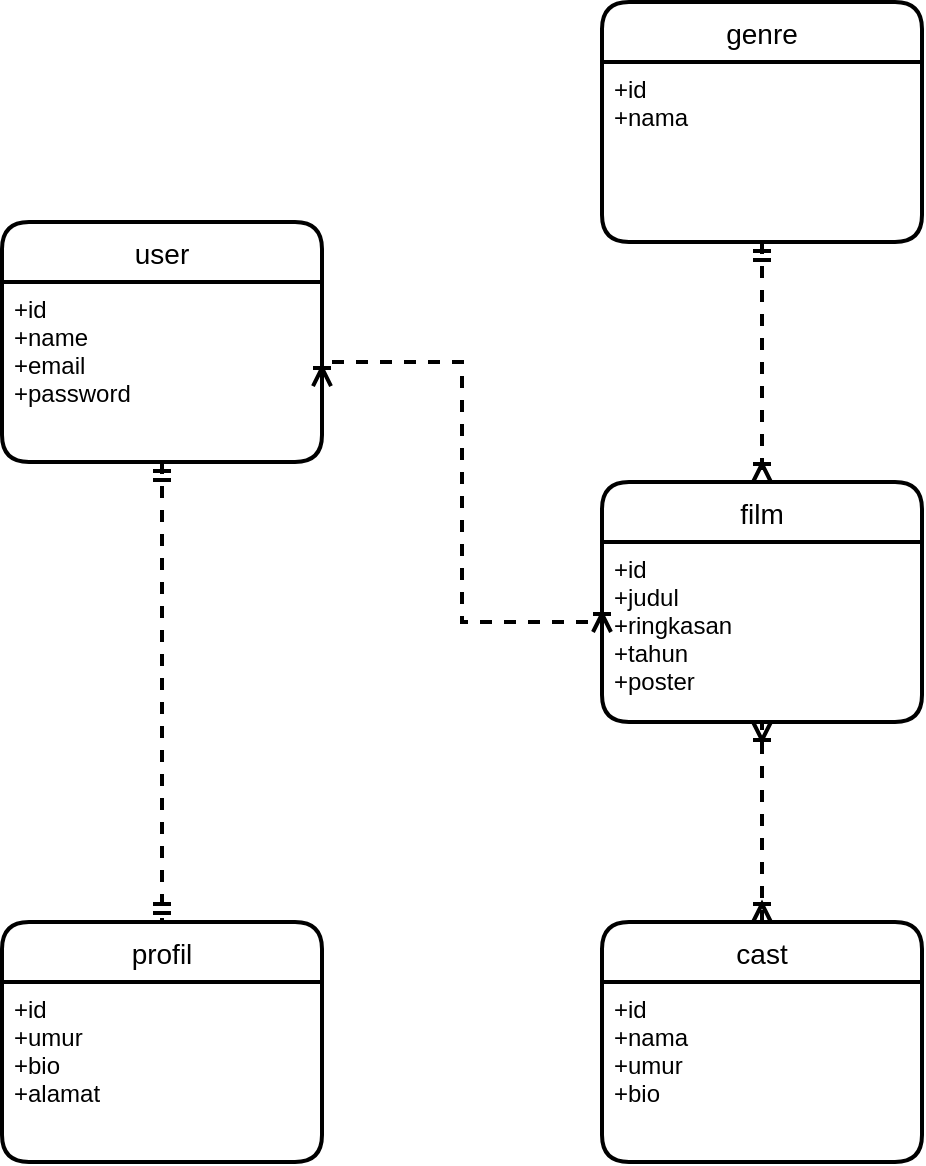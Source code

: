 <mxfile version="17.4.6" type="device"><diagram id="rdUst4KBxydujPPX5Gpx" name="Page-1"><mxGraphModel dx="868" dy="482" grid="1" gridSize="10" guides="1" tooltips="1" connect="1" arrows="1" fold="1" page="1" pageScale="1" pageWidth="850" pageHeight="1100" math="0" shadow="0"><root><mxCell id="0"/><mxCell id="1" parent="0"/><mxCell id="U1sOGrCikOtCWdNZB16V-33" value="profil" style="swimlane;childLayout=stackLayout;horizontal=1;startSize=30;horizontalStack=0;rounded=1;fontSize=14;fontStyle=0;strokeWidth=2;resizeParent=0;resizeLast=1;shadow=0;dashed=0;align=center;" vertex="1" parent="1"><mxGeometry x="80" y="480" width="160" height="120" as="geometry"/></mxCell><mxCell id="U1sOGrCikOtCWdNZB16V-34" value="+id&#10;+umur&#10;+bio&#10;+alamat&#10;&#10;" style="align=left;strokeColor=none;fillColor=none;spacingLeft=4;fontSize=12;verticalAlign=top;resizable=0;rotatable=0;part=1;" vertex="1" parent="U1sOGrCikOtCWdNZB16V-33"><mxGeometry y="30" width="160" height="90" as="geometry"/></mxCell><mxCell id="U1sOGrCikOtCWdNZB16V-38" value="user" style="swimlane;childLayout=stackLayout;horizontal=1;startSize=30;horizontalStack=0;rounded=1;fontSize=14;fontStyle=0;strokeWidth=2;resizeParent=0;resizeLast=1;shadow=0;dashed=0;align=center;" vertex="1" parent="1"><mxGeometry x="80" y="130" width="160" height="120" as="geometry"/></mxCell><mxCell id="U1sOGrCikOtCWdNZB16V-39" value="+id&#10;+name&#10;+email&#10;+password&#10;&#10;" style="align=left;strokeColor=none;fillColor=none;spacingLeft=4;fontSize=12;verticalAlign=top;resizable=0;rotatable=0;part=1;" vertex="1" parent="U1sOGrCikOtCWdNZB16V-38"><mxGeometry y="30" width="160" height="90" as="geometry"/></mxCell><mxCell id="U1sOGrCikOtCWdNZB16V-57" style="edgeStyle=orthogonalEdgeStyle;rounded=0;orthogonalLoop=1;jettySize=auto;html=1;exitX=0.5;exitY=0;exitDx=0;exitDy=0;entryX=0.5;entryY=1;entryDx=0;entryDy=0;startArrow=ERoneToMany;startFill=0;endArrow=ERoneToMany;endFill=0;dashed=1;strokeWidth=2;" edge="1" parent="1" source="U1sOGrCikOtCWdNZB16V-40" target="U1sOGrCikOtCWdNZB16V-43"><mxGeometry relative="1" as="geometry"/></mxCell><mxCell id="U1sOGrCikOtCWdNZB16V-40" value="cast" style="swimlane;childLayout=stackLayout;horizontal=1;startSize=30;horizontalStack=0;rounded=1;fontSize=14;fontStyle=0;strokeWidth=2;resizeParent=0;resizeLast=1;shadow=0;dashed=0;align=center;" vertex="1" parent="1"><mxGeometry x="380" y="480" width="160" height="120" as="geometry"/></mxCell><mxCell id="U1sOGrCikOtCWdNZB16V-41" value="+id&#10;+nama&#10;+umur&#10;+bio&#10;&#10;" style="align=left;strokeColor=none;fillColor=none;spacingLeft=4;fontSize=12;verticalAlign=top;resizable=0;rotatable=0;part=1;" vertex="1" parent="U1sOGrCikOtCWdNZB16V-40"><mxGeometry y="30" width="160" height="90" as="geometry"/></mxCell><mxCell id="U1sOGrCikOtCWdNZB16V-42" value="film" style="swimlane;childLayout=stackLayout;horizontal=1;startSize=30;horizontalStack=0;rounded=1;fontSize=14;fontStyle=0;strokeWidth=2;resizeParent=0;resizeLast=1;shadow=0;dashed=0;align=center;" vertex="1" parent="1"><mxGeometry x="380" y="260" width="160" height="120" as="geometry"/></mxCell><mxCell id="U1sOGrCikOtCWdNZB16V-43" value="+id&#10;+judul&#10;+ringkasan&#10;+tahun&#10;+poster&#10;&#10;" style="align=left;strokeColor=none;fillColor=none;spacingLeft=4;fontSize=12;verticalAlign=top;resizable=0;rotatable=0;part=1;" vertex="1" parent="U1sOGrCikOtCWdNZB16V-42"><mxGeometry y="30" width="160" height="90" as="geometry"/></mxCell><mxCell id="U1sOGrCikOtCWdNZB16V-44" value="genre" style="swimlane;childLayout=stackLayout;horizontal=1;startSize=30;horizontalStack=0;rounded=1;fontSize=14;fontStyle=0;strokeWidth=2;resizeParent=0;resizeLast=1;shadow=0;dashed=0;align=center;" vertex="1" parent="1"><mxGeometry x="380" y="20" width="160" height="120" as="geometry"/></mxCell><mxCell id="U1sOGrCikOtCWdNZB16V-45" value="+id&#10;+nama" style="align=left;strokeColor=none;fillColor=none;spacingLeft=4;fontSize=12;verticalAlign=top;resizable=0;rotatable=0;part=1;" vertex="1" parent="U1sOGrCikOtCWdNZB16V-44"><mxGeometry y="30" width="160" height="90" as="geometry"/></mxCell><mxCell id="U1sOGrCikOtCWdNZB16V-56" style="edgeStyle=orthogonalEdgeStyle;rounded=0;orthogonalLoop=1;jettySize=auto;html=1;exitX=0;exitY=0.5;exitDx=0;exitDy=0;entryX=1;entryY=0.578;entryDx=0;entryDy=0;entryPerimeter=0;startArrow=ERoneToMany;startFill=0;endArrow=ERoneToMany;endFill=0;strokeWidth=2;dashed=1;" edge="1" parent="1" source="U1sOGrCikOtCWdNZB16V-43" target="U1sOGrCikOtCWdNZB16V-39"><mxGeometry relative="1" as="geometry"><Array as="points"><mxPoint x="380" y="330"/><mxPoint x="310" y="330"/><mxPoint x="310" y="200"/><mxPoint x="240" y="200"/></Array></mxGeometry></mxCell><mxCell id="U1sOGrCikOtCWdNZB16V-59" style="edgeStyle=orthogonalEdgeStyle;rounded=0;orthogonalLoop=1;jettySize=auto;html=1;exitX=0.5;exitY=1;exitDx=0;exitDy=0;entryX=0.5;entryY=0;entryDx=0;entryDy=0;dashed=1;endArrow=ERmandOne;endFill=0;startArrow=ERmandOne;startFill=0;strokeWidth=2;" edge="1" parent="1" source="U1sOGrCikOtCWdNZB16V-39" target="U1sOGrCikOtCWdNZB16V-33"><mxGeometry relative="1" as="geometry"/></mxCell><mxCell id="U1sOGrCikOtCWdNZB16V-67" style="edgeStyle=orthogonalEdgeStyle;rounded=0;orthogonalLoop=1;jettySize=auto;html=1;exitX=0.5;exitY=1;exitDx=0;exitDy=0;entryX=0.5;entryY=0;entryDx=0;entryDy=0;dashed=1;startArrow=ERmandOne;startFill=0;endArrow=ERoneToMany;endFill=0;strokeWidth=2;" edge="1" parent="1" source="U1sOGrCikOtCWdNZB16V-45" target="U1sOGrCikOtCWdNZB16V-42"><mxGeometry relative="1" as="geometry"/></mxCell></root></mxGraphModel></diagram></mxfile>